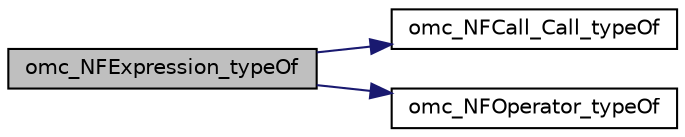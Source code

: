 digraph "omc_NFExpression_typeOf"
{
  edge [fontname="Helvetica",fontsize="10",labelfontname="Helvetica",labelfontsize="10"];
  node [fontname="Helvetica",fontsize="10",shape=record];
  rankdir="LR";
  Node4546 [label="omc_NFExpression_typeOf",height=0.2,width=0.4,color="black", fillcolor="grey75", style="filled", fontcolor="black"];
  Node4546 -> Node4547 [color="midnightblue",fontsize="10",style="solid",fontname="Helvetica"];
  Node4547 [label="omc_NFCall_Call_typeOf",height=0.2,width=0.4,color="black", fillcolor="white", style="filled",URL="$d9/dd8/_n_f_call_8c.html#ab02577701a74f3290c771429d329940c"];
  Node4546 -> Node4548 [color="midnightblue",fontsize="10",style="solid",fontname="Helvetica"];
  Node4548 [label="omc_NFOperator_typeOf",height=0.2,width=0.4,color="black", fillcolor="white", style="filled",URL="$dc/d36/_n_f_operator_8c.html#acaf6082767e116af37605e84ebf71a23"];
}
